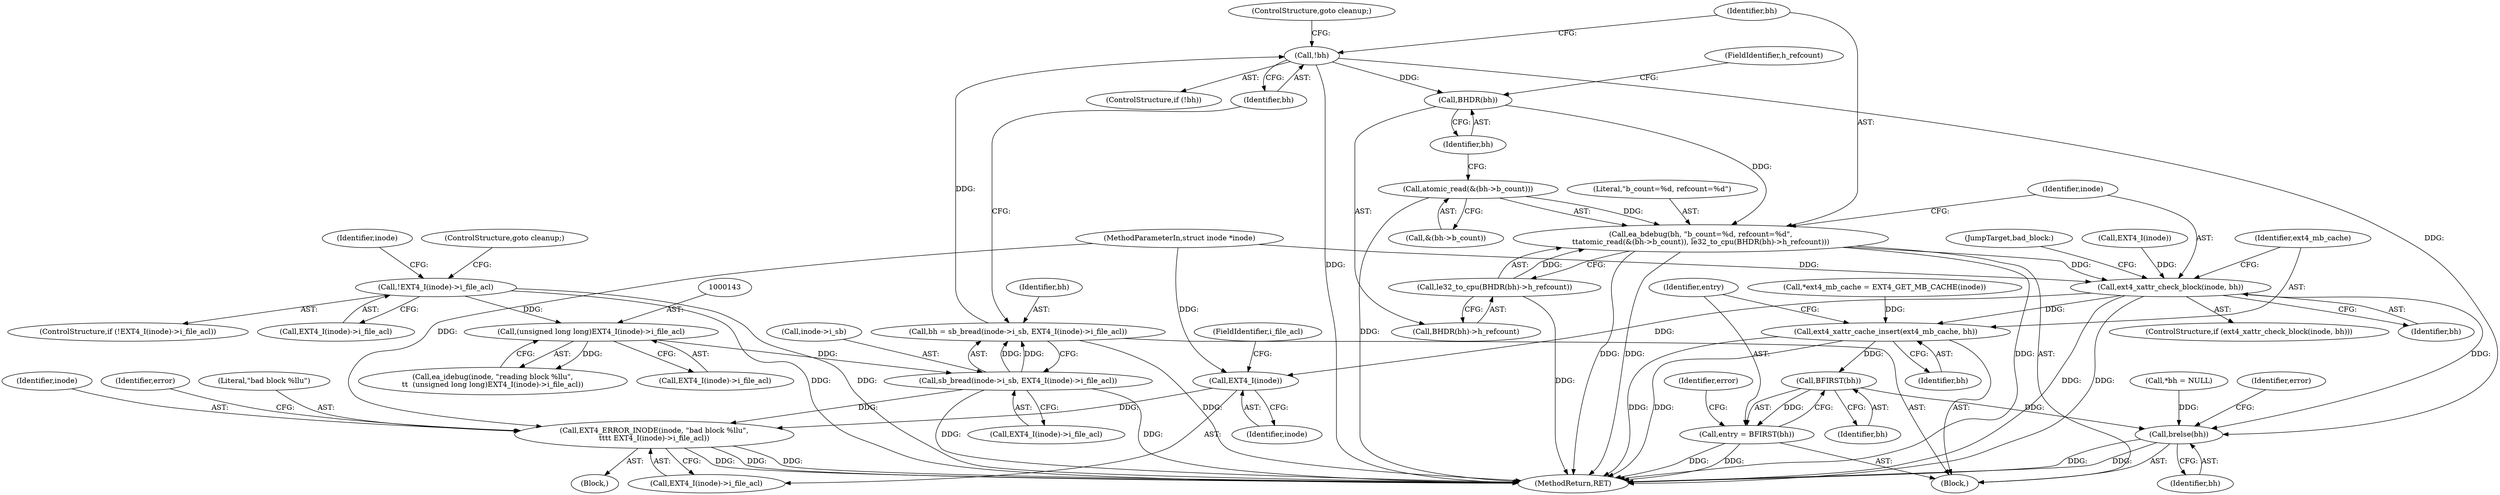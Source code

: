 digraph "0_linux_82939d7999dfc1f1998c4b1c12e2f19edbdff272_1@pointer" {
"1000162" [label="(Call,ea_bdebug(bh, \"b_count=%d, refcount=%d\",\n\t\tatomic_read(&(bh->b_count)), le32_to_cpu(BHDR(bh)->h_refcount)))"];
"1000172" [label="(Call,BHDR(bh))"];
"1000159" [label="(Call,!bh)"];
"1000148" [label="(Call,bh = sb_bread(inode->i_sb, EXT4_I(inode)->i_file_acl))"];
"1000150" [label="(Call,sb_bread(inode->i_sb, EXT4_I(inode)->i_file_acl))"];
"1000142" [label="(Call,(unsigned long long)EXT4_I(inode)->i_file_acl)"];
"1000133" [label="(Call,!EXT4_I(inode)->i_file_acl)"];
"1000165" [label="(Call,atomic_read(&(bh->b_count)))"];
"1000170" [label="(Call,le32_to_cpu(BHDR(bh)->h_refcount))"];
"1000176" [label="(Call,ext4_xattr_check_block(inode, bh))"];
"1000185" [label="(Call,EXT4_I(inode))"];
"1000181" [label="(Call,EXT4_ERROR_INODE(inode, \"bad block %llu\",\n\t\t\t\t EXT4_I(inode)->i_file_acl))"];
"1000193" [label="(Call,ext4_xattr_cache_insert(ext4_mb_cache, bh))"];
"1000198" [label="(Call,BFIRST(bh))"];
"1000196" [label="(Call,entry = BFIRST(bh))"];
"1000253" [label="(Call,brelse(bh))"];
"1000195" [label="(Identifier,bh)"];
"1000199" [label="(Identifier,bh)"];
"1000186" [label="(Identifier,inode)"];
"1000174" [label="(FieldIdentifier,h_refcount)"];
"1000182" [label="(Identifier,inode)"];
"1000148" [label="(Call,bh = sb_bread(inode->i_sb, EXT4_I(inode)->i_file_acl))"];
"1000140" [label="(Identifier,inode)"];
"1000163" [label="(Identifier,bh)"];
"1000159" [label="(Call,!bh)"];
"1000194" [label="(Identifier,ext4_mb_cache)"];
"1000139" [label="(Call,ea_idebug(inode, \"reading block %llu\",\n\t\t  (unsigned long long)EXT4_I(inode)->i_file_acl))"];
"1000198" [label="(Call,BFIRST(bh))"];
"1000173" [label="(Identifier,bh)"];
"1000177" [label="(Identifier,inode)"];
"1000196" [label="(Call,entry = BFIRST(bh))"];
"1000164" [label="(Literal,\"b_count=%d, refcount=%d\")"];
"1000187" [label="(FieldIdentifier,i_file_acl)"];
"1000197" [label="(Identifier,entry)"];
"1000254" [label="(Identifier,bh)"];
"1000151" [label="(Call,inode->i_sb)"];
"1000149" [label="(Identifier,bh)"];
"1000172" [label="(Call,BHDR(bh))"];
"1000193" [label="(Call,ext4_xattr_cache_insert(ext4_mb_cache, bh))"];
"1000256" [label="(Identifier,error)"];
"1000142" [label="(Call,(unsigned long long)EXT4_I(inode)->i_file_acl)"];
"1000257" [label="(MethodReturn,RET)"];
"1000181" [label="(Call,EXT4_ERROR_INODE(inode, \"bad block %llu\",\n\t\t\t\t EXT4_I(inode)->i_file_acl))"];
"1000150" [label="(Call,sb_bread(inode->i_sb, EXT4_I(inode)->i_file_acl))"];
"1000101" [label="(MethodParameterIn,struct inode *inode)"];
"1000170" [label="(Call,le32_to_cpu(BHDR(bh)->h_refcount))"];
"1000160" [label="(Identifier,bh)"];
"1000134" [label="(Call,EXT4_I(inode)->i_file_acl)"];
"1000155" [label="(Call,EXT4_I(inode))"];
"1000185" [label="(Call,EXT4_I(inode))"];
"1000189" [label="(Identifier,error)"];
"1000106" [label="(Block,)"];
"1000171" [label="(Call,BHDR(bh)->h_refcount)"];
"1000176" [label="(Call,ext4_xattr_check_block(inode, bh))"];
"1000183" [label="(Literal,\"bad block %llu\")"];
"1000161" [label="(ControlStructure,goto cleanup;)"];
"1000180" [label="(JumpTarget,bad_block:)"];
"1000158" [label="(ControlStructure,if (!bh))"];
"1000132" [label="(ControlStructure,if (!EXT4_I(inode)->i_file_acl))"];
"1000162" [label="(Call,ea_bdebug(bh, \"b_count=%d, refcount=%d\",\n\t\tatomic_read(&(bh->b_count)), le32_to_cpu(BHDR(bh)->h_refcount)))"];
"1000133" [label="(Call,!EXT4_I(inode)->i_file_acl)"];
"1000201" [label="(Identifier,error)"];
"1000175" [label="(ControlStructure,if (ext4_xattr_check_block(inode, bh)))"];
"1000154" [label="(Call,EXT4_I(inode)->i_file_acl)"];
"1000184" [label="(Call,EXT4_I(inode)->i_file_acl)"];
"1000166" [label="(Call,&(bh->b_count))"];
"1000253" [label="(Call,brelse(bh))"];
"1000138" [label="(ControlStructure,goto cleanup;)"];
"1000178" [label="(Identifier,bh)"];
"1000165" [label="(Call,atomic_read(&(bh->b_count)))"];
"1000179" [label="(Block,)"];
"1000115" [label="(Call,*ext4_mb_cache = EXT4_GET_MB_CACHE(inode))"];
"1000144" [label="(Call,EXT4_I(inode)->i_file_acl)"];
"1000108" [label="(Call,*bh = NULL)"];
"1000162" -> "1000106"  [label="AST: "];
"1000162" -> "1000170"  [label="CFG: "];
"1000163" -> "1000162"  [label="AST: "];
"1000164" -> "1000162"  [label="AST: "];
"1000165" -> "1000162"  [label="AST: "];
"1000170" -> "1000162"  [label="AST: "];
"1000177" -> "1000162"  [label="CFG: "];
"1000162" -> "1000257"  [label="DDG: "];
"1000162" -> "1000257"  [label="DDG: "];
"1000162" -> "1000257"  [label="DDG: "];
"1000172" -> "1000162"  [label="DDG: "];
"1000165" -> "1000162"  [label="DDG: "];
"1000170" -> "1000162"  [label="DDG: "];
"1000162" -> "1000176"  [label="DDG: "];
"1000172" -> "1000171"  [label="AST: "];
"1000172" -> "1000173"  [label="CFG: "];
"1000173" -> "1000172"  [label="AST: "];
"1000174" -> "1000172"  [label="CFG: "];
"1000159" -> "1000172"  [label="DDG: "];
"1000159" -> "1000158"  [label="AST: "];
"1000159" -> "1000160"  [label="CFG: "];
"1000160" -> "1000159"  [label="AST: "];
"1000161" -> "1000159"  [label="CFG: "];
"1000163" -> "1000159"  [label="CFG: "];
"1000159" -> "1000257"  [label="DDG: "];
"1000148" -> "1000159"  [label="DDG: "];
"1000159" -> "1000253"  [label="DDG: "];
"1000148" -> "1000106"  [label="AST: "];
"1000148" -> "1000150"  [label="CFG: "];
"1000149" -> "1000148"  [label="AST: "];
"1000150" -> "1000148"  [label="AST: "];
"1000160" -> "1000148"  [label="CFG: "];
"1000148" -> "1000257"  [label="DDG: "];
"1000150" -> "1000148"  [label="DDG: "];
"1000150" -> "1000148"  [label="DDG: "];
"1000150" -> "1000154"  [label="CFG: "];
"1000151" -> "1000150"  [label="AST: "];
"1000154" -> "1000150"  [label="AST: "];
"1000150" -> "1000257"  [label="DDG: "];
"1000150" -> "1000257"  [label="DDG: "];
"1000142" -> "1000150"  [label="DDG: "];
"1000150" -> "1000181"  [label="DDG: "];
"1000142" -> "1000139"  [label="AST: "];
"1000142" -> "1000144"  [label="CFG: "];
"1000143" -> "1000142"  [label="AST: "];
"1000144" -> "1000142"  [label="AST: "];
"1000139" -> "1000142"  [label="CFG: "];
"1000142" -> "1000139"  [label="DDG: "];
"1000133" -> "1000142"  [label="DDG: "];
"1000133" -> "1000132"  [label="AST: "];
"1000133" -> "1000134"  [label="CFG: "];
"1000134" -> "1000133"  [label="AST: "];
"1000138" -> "1000133"  [label="CFG: "];
"1000140" -> "1000133"  [label="CFG: "];
"1000133" -> "1000257"  [label="DDG: "];
"1000133" -> "1000257"  [label="DDG: "];
"1000165" -> "1000166"  [label="CFG: "];
"1000166" -> "1000165"  [label="AST: "];
"1000173" -> "1000165"  [label="CFG: "];
"1000165" -> "1000257"  [label="DDG: "];
"1000170" -> "1000171"  [label="CFG: "];
"1000171" -> "1000170"  [label="AST: "];
"1000170" -> "1000257"  [label="DDG: "];
"1000176" -> "1000175"  [label="AST: "];
"1000176" -> "1000178"  [label="CFG: "];
"1000177" -> "1000176"  [label="AST: "];
"1000178" -> "1000176"  [label="AST: "];
"1000180" -> "1000176"  [label="CFG: "];
"1000194" -> "1000176"  [label="CFG: "];
"1000176" -> "1000257"  [label="DDG: "];
"1000176" -> "1000257"  [label="DDG: "];
"1000155" -> "1000176"  [label="DDG: "];
"1000101" -> "1000176"  [label="DDG: "];
"1000176" -> "1000185"  [label="DDG: "];
"1000176" -> "1000193"  [label="DDG: "];
"1000176" -> "1000253"  [label="DDG: "];
"1000185" -> "1000184"  [label="AST: "];
"1000185" -> "1000186"  [label="CFG: "];
"1000186" -> "1000185"  [label="AST: "];
"1000187" -> "1000185"  [label="CFG: "];
"1000185" -> "1000181"  [label="DDG: "];
"1000101" -> "1000185"  [label="DDG: "];
"1000181" -> "1000179"  [label="AST: "];
"1000181" -> "1000184"  [label="CFG: "];
"1000182" -> "1000181"  [label="AST: "];
"1000183" -> "1000181"  [label="AST: "];
"1000184" -> "1000181"  [label="AST: "];
"1000189" -> "1000181"  [label="CFG: "];
"1000181" -> "1000257"  [label="DDG: "];
"1000181" -> "1000257"  [label="DDG: "];
"1000181" -> "1000257"  [label="DDG: "];
"1000101" -> "1000181"  [label="DDG: "];
"1000193" -> "1000106"  [label="AST: "];
"1000193" -> "1000195"  [label="CFG: "];
"1000194" -> "1000193"  [label="AST: "];
"1000195" -> "1000193"  [label="AST: "];
"1000197" -> "1000193"  [label="CFG: "];
"1000193" -> "1000257"  [label="DDG: "];
"1000193" -> "1000257"  [label="DDG: "];
"1000115" -> "1000193"  [label="DDG: "];
"1000193" -> "1000198"  [label="DDG: "];
"1000198" -> "1000196"  [label="AST: "];
"1000198" -> "1000199"  [label="CFG: "];
"1000199" -> "1000198"  [label="AST: "];
"1000196" -> "1000198"  [label="CFG: "];
"1000198" -> "1000196"  [label="DDG: "];
"1000198" -> "1000253"  [label="DDG: "];
"1000196" -> "1000106"  [label="AST: "];
"1000197" -> "1000196"  [label="AST: "];
"1000201" -> "1000196"  [label="CFG: "];
"1000196" -> "1000257"  [label="DDG: "];
"1000196" -> "1000257"  [label="DDG: "];
"1000253" -> "1000106"  [label="AST: "];
"1000253" -> "1000254"  [label="CFG: "];
"1000254" -> "1000253"  [label="AST: "];
"1000256" -> "1000253"  [label="CFG: "];
"1000253" -> "1000257"  [label="DDG: "];
"1000253" -> "1000257"  [label="DDG: "];
"1000108" -> "1000253"  [label="DDG: "];
}

